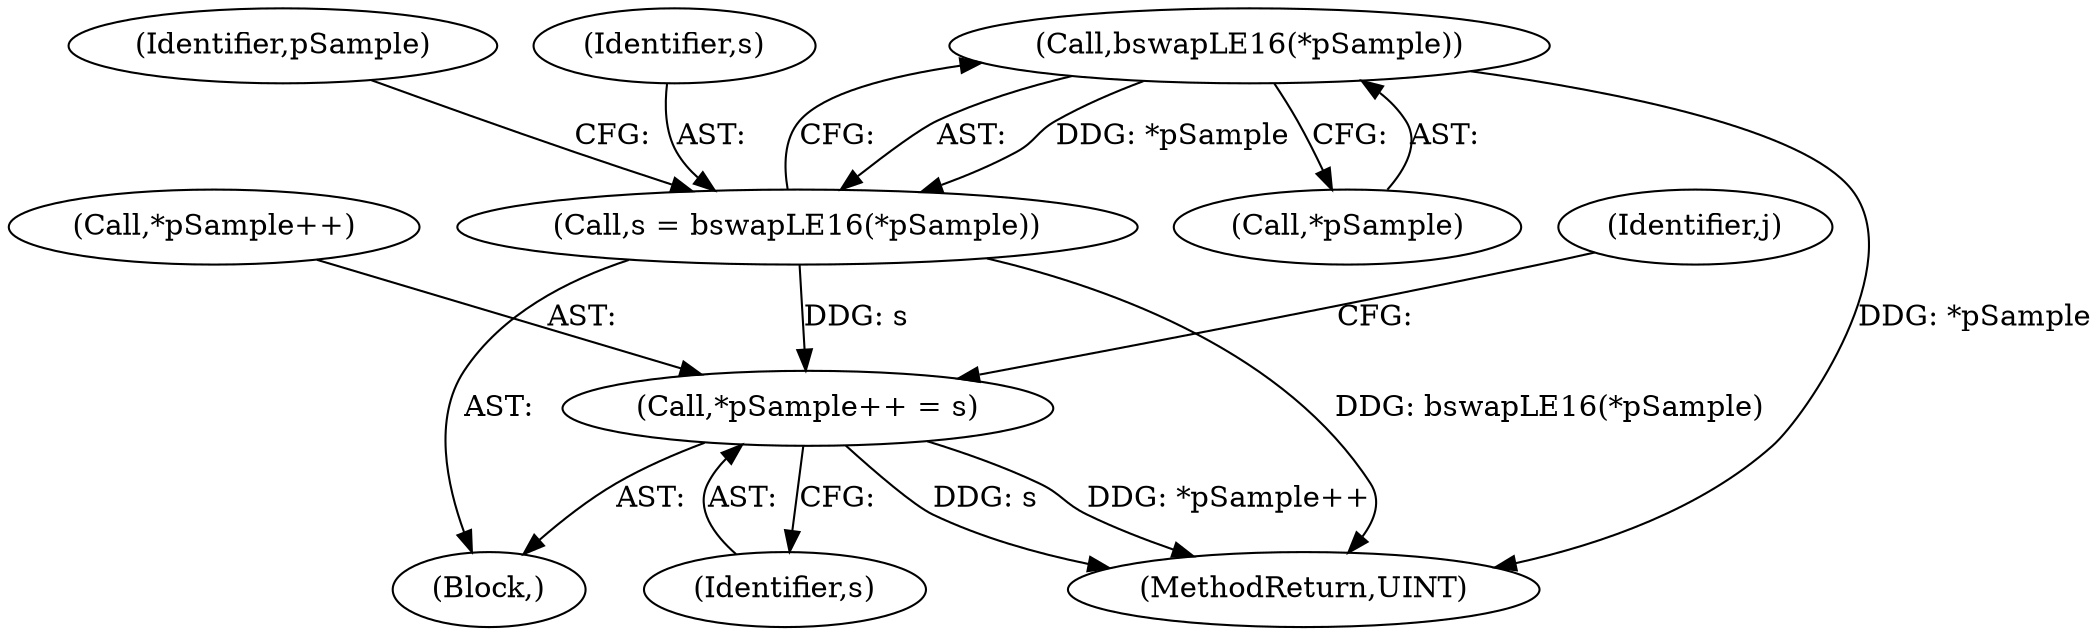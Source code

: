 digraph "0_gstreamer_bc2cdd57d549ab3ba59782e9b395d0cd683fd3ac@pointer" {
"1000495" [label="(Call,bswapLE16(*pSample))"];
"1000493" [label="(Call,s = bswapLE16(*pSample))"];
"1000498" [label="(Call,*pSample++ = s)"];
"1000495" [label="(Call,bswapLE16(*pSample))"];
"1000496" [label="(Call,*pSample)"];
"1000501" [label="(Identifier,pSample)"];
"1000498" [label="(Call,*pSample++ = s)"];
"1000494" [label="(Identifier,s)"];
"1000491" [label="(Block,)"];
"1002045" [label="(MethodReturn,UINT)"];
"1000489" [label="(Identifier,j)"];
"1000493" [label="(Call,s = bswapLE16(*pSample))"];
"1000502" [label="(Identifier,s)"];
"1000499" [label="(Call,*pSample++)"];
"1000495" -> "1000493"  [label="AST: "];
"1000495" -> "1000496"  [label="CFG: "];
"1000496" -> "1000495"  [label="AST: "];
"1000493" -> "1000495"  [label="CFG: "];
"1000495" -> "1002045"  [label="DDG: *pSample"];
"1000495" -> "1000493"  [label="DDG: *pSample"];
"1000493" -> "1000491"  [label="AST: "];
"1000494" -> "1000493"  [label="AST: "];
"1000501" -> "1000493"  [label="CFG: "];
"1000493" -> "1002045"  [label="DDG: bswapLE16(*pSample)"];
"1000493" -> "1000498"  [label="DDG: s"];
"1000498" -> "1000491"  [label="AST: "];
"1000498" -> "1000502"  [label="CFG: "];
"1000499" -> "1000498"  [label="AST: "];
"1000502" -> "1000498"  [label="AST: "];
"1000489" -> "1000498"  [label="CFG: "];
"1000498" -> "1002045"  [label="DDG: s"];
"1000498" -> "1002045"  [label="DDG: *pSample++"];
}
